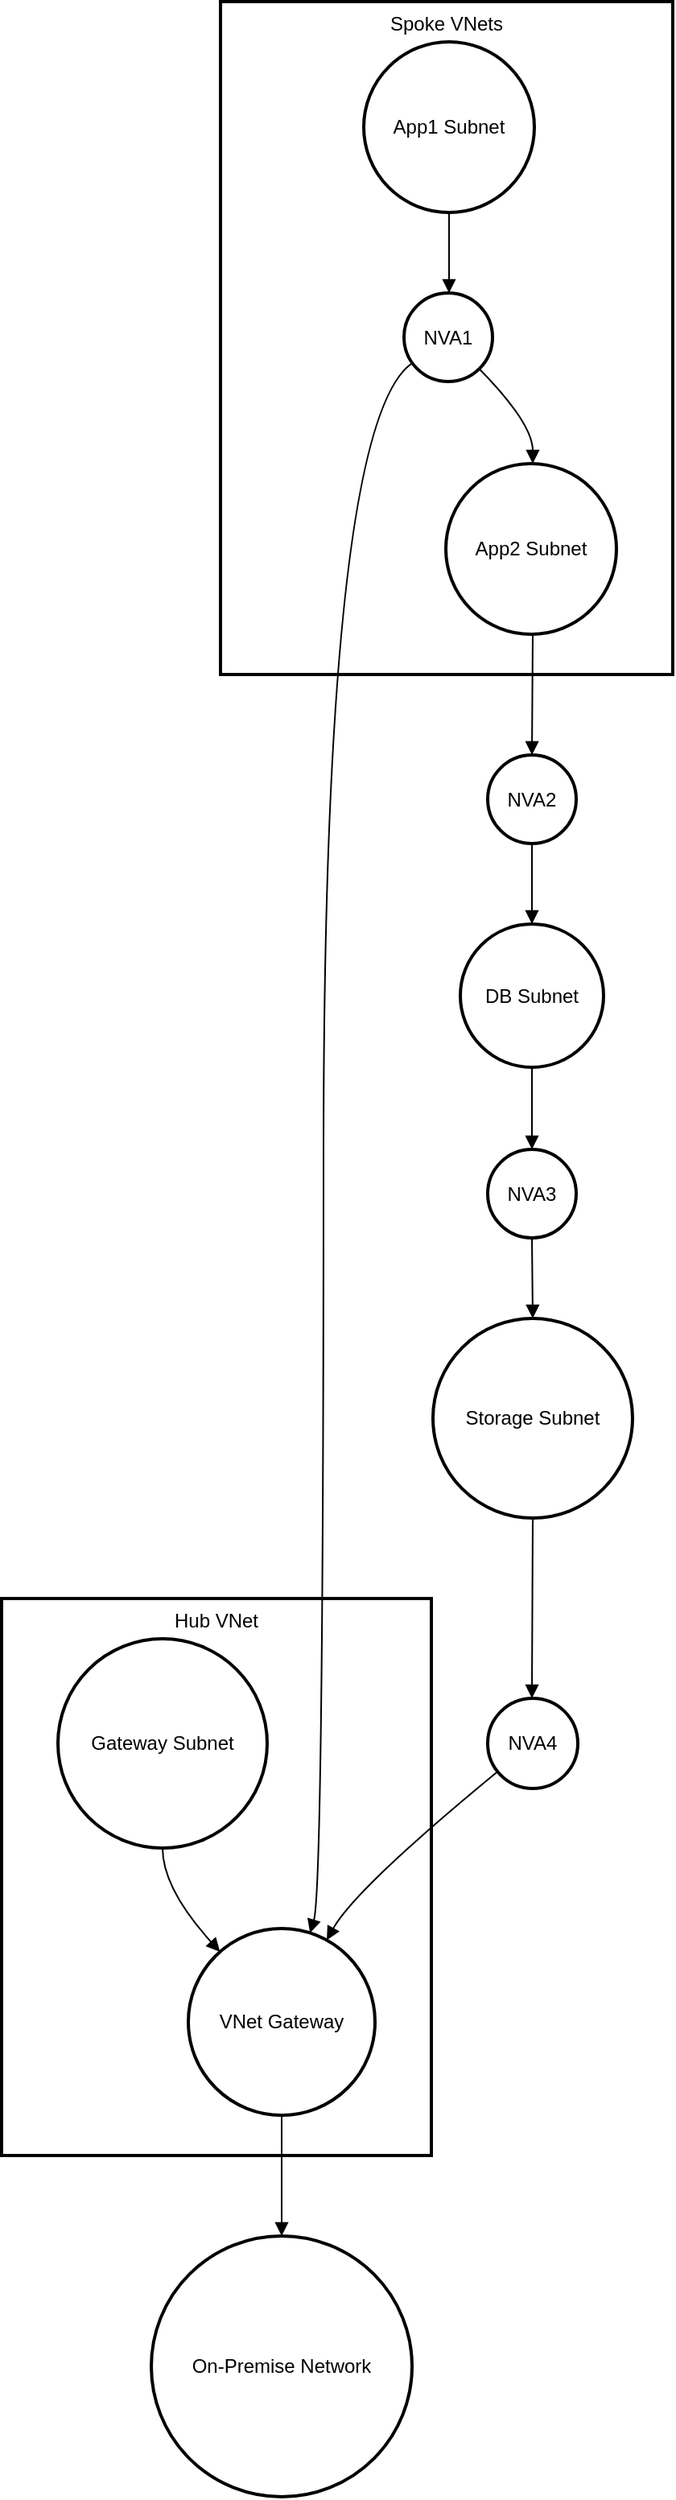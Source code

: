 <mxfile version="24.7.1" type="github">
  <diagram name="Page-1" id="NwaBdw70B9RWHePnRS0L">
    <mxGraphModel>
      <root>
        <mxCell id="0" />
        <mxCell id="1" parent="0" />
        <mxCell id="2" value="Spoke VNets" style="whiteSpace=wrap;strokeWidth=2;verticalAlign=top;" vertex="1" parent="1">
          <mxGeometry x="136" width="281" height="418" as="geometry" />
        </mxCell>
        <mxCell id="3" value="NVA1" style="ellipse;aspect=fixed;strokeWidth=2;whiteSpace=wrap;" vertex="1" parent="1">
          <mxGeometry x="250" y="181" width="55" height="55" as="geometry" />
        </mxCell>
        <mxCell id="4" value="App1 Subnet" style="ellipse;aspect=fixed;strokeWidth=2;whiteSpace=wrap;" vertex="1" parent="1">
          <mxGeometry x="225" y="25" width="106" height="106" as="geometry" />
        </mxCell>
        <mxCell id="5" value="App2 Subnet" style="ellipse;aspect=fixed;strokeWidth=2;whiteSpace=wrap;" vertex="1" parent="1">
          <mxGeometry x="276" y="287" width="106" height="106" as="geometry" />
        </mxCell>
        <mxCell id="6" value="Hub VNet" style="whiteSpace=wrap;strokeWidth=2;verticalAlign=top;" vertex="1" parent="1">
          <mxGeometry y="992" width="267" height="346" as="geometry" />
        </mxCell>
        <mxCell id="7" value="VNet Gateway" style="ellipse;aspect=fixed;strokeWidth=2;whiteSpace=wrap;" vertex="1" parent="1">
          <mxGeometry x="116" y="1197" width="116" height="116" as="geometry" />
        </mxCell>
        <mxCell id="8" value="Gateway Subnet" style="ellipse;aspect=fixed;strokeWidth=2;whiteSpace=wrap;" vertex="1" parent="1">
          <mxGeometry x="35" y="1017" width="130" height="130" as="geometry" />
        </mxCell>
        <mxCell id="9" value="NVA2" style="ellipse;aspect=fixed;strokeWidth=2;whiteSpace=wrap;" vertex="1" parent="1">
          <mxGeometry x="302" y="468" width="55" height="55" as="geometry" />
        </mxCell>
        <mxCell id="10" value="DB Subnet" style="ellipse;aspect=fixed;strokeWidth=2;whiteSpace=wrap;" vertex="1" parent="1">
          <mxGeometry x="285" y="573" width="89" height="89" as="geometry" />
        </mxCell>
        <mxCell id="11" value="NVA3" style="ellipse;aspect=fixed;strokeWidth=2;whiteSpace=wrap;" vertex="1" parent="1">
          <mxGeometry x="302" y="713" width="55" height="55" as="geometry" />
        </mxCell>
        <mxCell id="12" value="Storage Subnet" style="ellipse;aspect=fixed;strokeWidth=2;whiteSpace=wrap;" vertex="1" parent="1">
          <mxGeometry x="268" y="818" width="124" height="124" as="geometry" />
        </mxCell>
        <mxCell id="13" value="NVA4" style="ellipse;aspect=fixed;strokeWidth=2;whiteSpace=wrap;" vertex="1" parent="1">
          <mxGeometry x="302" y="1054" width="56" height="56" as="geometry" />
        </mxCell>
        <mxCell id="14" value="On-Premise Network" style="ellipse;aspect=fixed;strokeWidth=2;whiteSpace=wrap;" vertex="1" parent="1">
          <mxGeometry x="93" y="1388" width="162" height="162" as="geometry" />
        </mxCell>
        <mxCell id="15" value="" style="curved=1;startArrow=none;endArrow=block;exitX=0.5;exitY=1;entryX=0.06;entryY=0;" edge="1" parent="1" source="8" target="7">
          <mxGeometry relative="1" as="geometry">
            <Array as="points">
              <mxPoint x="100" y="1172" />
            </Array>
          </mxGeometry>
        </mxCell>
        <mxCell id="16" value="" style="curved=1;startArrow=none;endArrow=block;exitX=0.5;exitY=1;entryX=0.51;entryY=0;" edge="1" parent="1" source="4" target="3">
          <mxGeometry relative="1" as="geometry">
            <Array as="points" />
          </mxGeometry>
        </mxCell>
        <mxCell id="17" value="" style="curved=1;startArrow=none;endArrow=block;exitX=1;exitY=1.01;entryX=0.51;entryY=0;" edge="1" parent="1" source="3" target="5">
          <mxGeometry relative="1" as="geometry">
            <Array as="points">
              <mxPoint x="330" y="262" />
            </Array>
          </mxGeometry>
        </mxCell>
        <mxCell id="18" value="" style="curved=1;startArrow=none;endArrow=block;exitX=0.01;exitY=0.85;entryX=0.66;entryY=0;" edge="1" parent="1" source="3" target="7">
          <mxGeometry relative="1" as="geometry">
            <Array as="points">
              <mxPoint x="200" y="262" />
              <mxPoint x="200" y="1172" />
            </Array>
          </mxGeometry>
        </mxCell>
        <mxCell id="19" value="" style="curved=1;startArrow=none;endArrow=block;exitX=0.51;exitY=1;entryX=0.5;entryY=0;" edge="1" parent="1" source="5" target="9">
          <mxGeometry relative="1" as="geometry">
            <Array as="points" />
          </mxGeometry>
        </mxCell>
        <mxCell id="20" value="" style="curved=1;startArrow=none;endArrow=block;exitX=0.5;exitY=1.01;entryX=0.5;entryY=0;" edge="1" parent="1" source="9" target="10">
          <mxGeometry relative="1" as="geometry">
            <Array as="points" />
          </mxGeometry>
        </mxCell>
        <mxCell id="21" value="" style="curved=1;startArrow=none;endArrow=block;exitX=0.5;exitY=1.01;entryX=0.5;entryY=-0.01;" edge="1" parent="1" source="10" target="11">
          <mxGeometry relative="1" as="geometry">
            <Array as="points" />
          </mxGeometry>
        </mxCell>
        <mxCell id="22" value="" style="curved=1;startArrow=none;endArrow=block;exitX=0.5;exitY=1;entryX=0.5;entryY=0;" edge="1" parent="1" source="11" target="12">
          <mxGeometry relative="1" as="geometry">
            <Array as="points" />
          </mxGeometry>
        </mxCell>
        <mxCell id="23" value="" style="curved=1;startArrow=none;endArrow=block;exitX=0.5;exitY=1;entryX=0.49;entryY=0.01;" edge="1" parent="1" source="12" target="13">
          <mxGeometry relative="1" as="geometry">
            <Array as="points" />
          </mxGeometry>
        </mxCell>
        <mxCell id="24" value="" style="curved=1;startArrow=none;endArrow=block;exitX=0;exitY=0.91;entryX=0.78;entryY=0;" edge="1" parent="1" source="13" target="7">
          <mxGeometry relative="1" as="geometry">
            <Array as="points">
              <mxPoint x="220" y="1172" />
            </Array>
          </mxGeometry>
        </mxCell>
        <mxCell id="25" value="" style="curved=1;startArrow=none;endArrow=block;exitX=0.5;exitY=1;entryX=0.5;entryY=0;" edge="1" parent="1" source="7" target="14">
          <mxGeometry relative="1" as="geometry">
            <Array as="points" />
          </mxGeometry>
        </mxCell>
      </root>
    </mxGraphModel>
  </diagram>
</mxfile>
